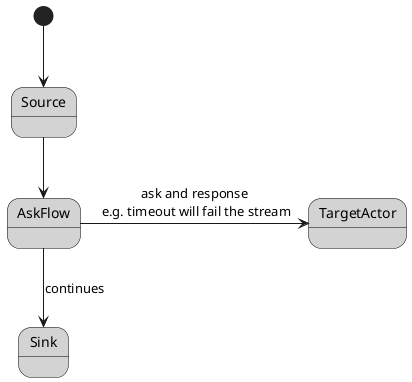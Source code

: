 @startuml
skinparam state {
    StartColor PaleGreen
    EndColor Red
    BackgroundColor LightGrey
'    BackgroundColor<<Junction>> GreenYellow
    BorderColor Black
}
[*] --> Source
Source -down-> AskFlow
AskFlow -right-> TargetActor : ask and response\n e.g. timeout will fail the stream
AskFlow --> Sink : continues
@enduml